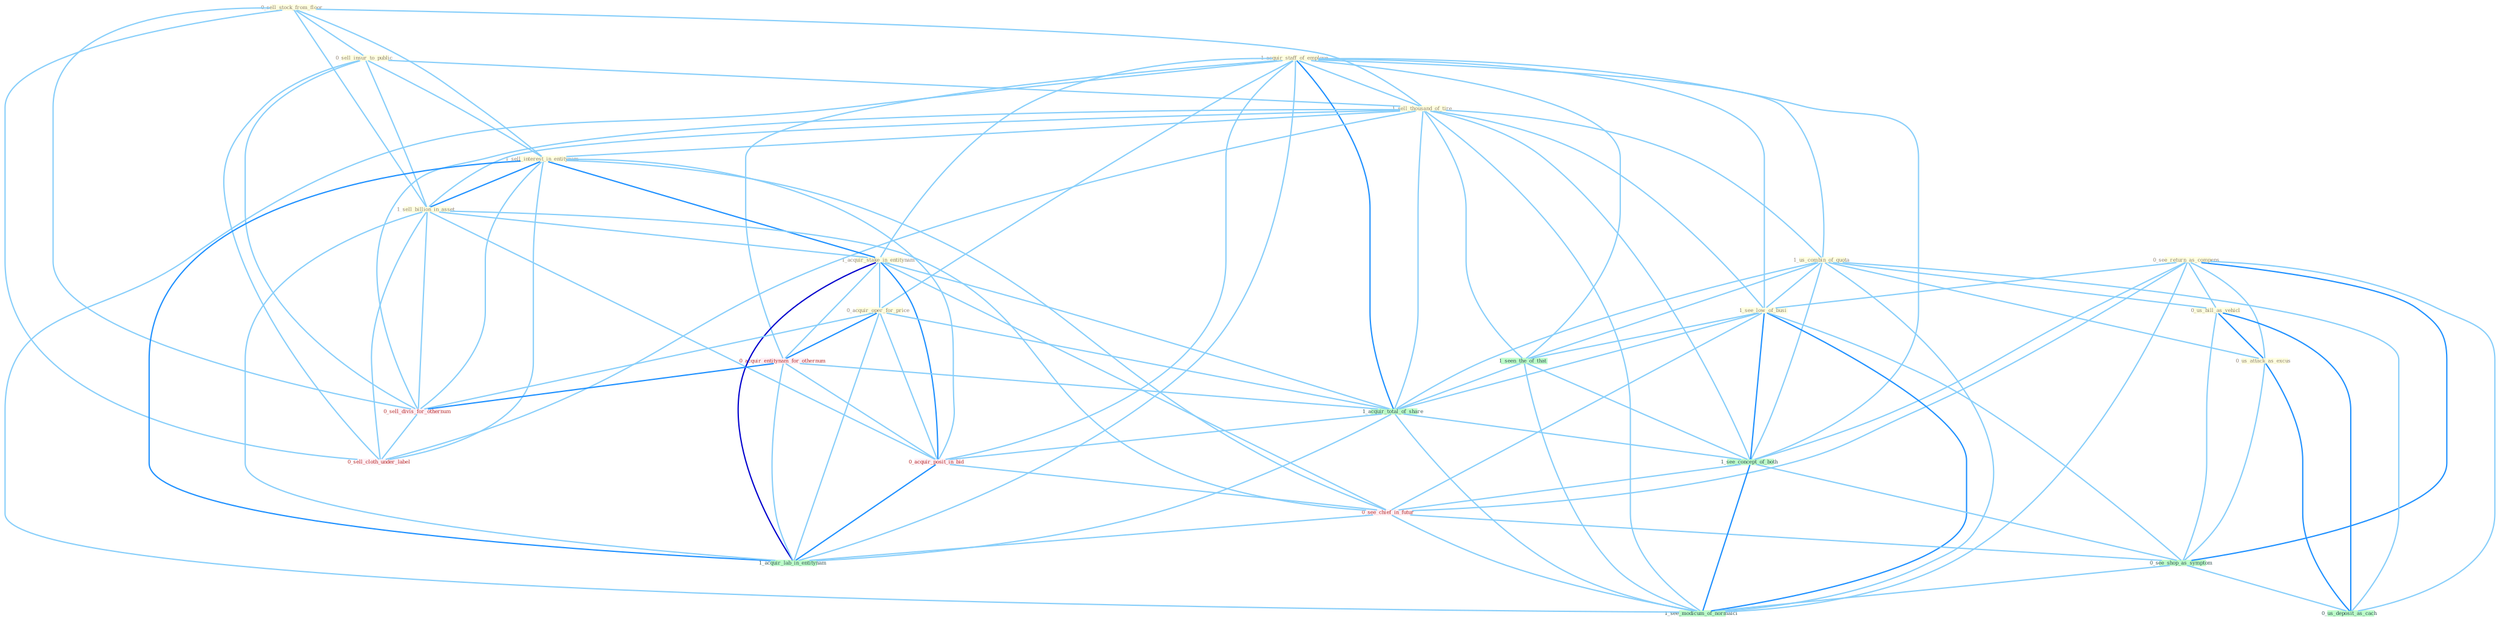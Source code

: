 Graph G{ 
    node
    [shape=polygon,style=filled,width=.5,height=.06,color="#BDFCC9",fixedsize=true,fontsize=4,
    fontcolor="#2f4f4f"];
    {node
    [color="#ffffe0", fontcolor="#8b7d6b"] "0_sell_stock_from_floor " "0_sell_insur_to_public " "1_acquir_staff_of_employe " "1_sell_thousand_of_tire " "0_see_return_as_compens " "1_sell_interest_in_entitynam " "1_sell_billion_in_asset " "1_us_combin_of_quota " "1_see_low_of_busi " "1_acquir_stake_in_entitynam " "0_us_bill_as_vehicl " "0_us_attack_as_excus " "0_acquir_oper_for_price "}
{node [color="#fff0f5", fontcolor="#b22222"] "0_acquir_entitynam_for_othernum " "0_sell_divis_for_othernum " "0_sell_cloth_under_label " "0_acquir_posit_in_bid " "0_see_chief_in_futur "}
edge [color="#B0E2FF"];

	"0_sell_stock_from_floor " -- "0_sell_insur_to_public " [w="1", color="#87cefa" ];
	"0_sell_stock_from_floor " -- "1_sell_thousand_of_tire " [w="1", color="#87cefa" ];
	"0_sell_stock_from_floor " -- "1_sell_interest_in_entitynam " [w="1", color="#87cefa" ];
	"0_sell_stock_from_floor " -- "1_sell_billion_in_asset " [w="1", color="#87cefa" ];
	"0_sell_stock_from_floor " -- "0_sell_divis_for_othernum " [w="1", color="#87cefa" ];
	"0_sell_stock_from_floor " -- "0_sell_cloth_under_label " [w="1", color="#87cefa" ];
	"0_sell_insur_to_public " -- "1_sell_thousand_of_tire " [w="1", color="#87cefa" ];
	"0_sell_insur_to_public " -- "1_sell_interest_in_entitynam " [w="1", color="#87cefa" ];
	"0_sell_insur_to_public " -- "1_sell_billion_in_asset " [w="1", color="#87cefa" ];
	"0_sell_insur_to_public " -- "0_sell_divis_for_othernum " [w="1", color="#87cefa" ];
	"0_sell_insur_to_public " -- "0_sell_cloth_under_label " [w="1", color="#87cefa" ];
	"1_acquir_staff_of_employe " -- "1_sell_thousand_of_tire " [w="1", color="#87cefa" ];
	"1_acquir_staff_of_employe " -- "1_us_combin_of_quota " [w="1", color="#87cefa" ];
	"1_acquir_staff_of_employe " -- "1_see_low_of_busi " [w="1", color="#87cefa" ];
	"1_acquir_staff_of_employe " -- "1_acquir_stake_in_entitynam " [w="1", color="#87cefa" ];
	"1_acquir_staff_of_employe " -- "0_acquir_oper_for_price " [w="1", color="#87cefa" ];
	"1_acquir_staff_of_employe " -- "0_acquir_entitynam_for_othernum " [w="1", color="#87cefa" ];
	"1_acquir_staff_of_employe " -- "1_seen_the_of_that " [w="1", color="#87cefa" ];
	"1_acquir_staff_of_employe " -- "1_acquir_total_of_share " [w="2", color="#1e90ff" , len=0.8];
	"1_acquir_staff_of_employe " -- "0_acquir_posit_in_bid " [w="1", color="#87cefa" ];
	"1_acquir_staff_of_employe " -- "1_see_concept_of_both " [w="1", color="#87cefa" ];
	"1_acquir_staff_of_employe " -- "1_acquir_lab_in_entitynam " [w="1", color="#87cefa" ];
	"1_acquir_staff_of_employe " -- "1_see_modicum_of_normalci " [w="1", color="#87cefa" ];
	"1_sell_thousand_of_tire " -- "1_sell_interest_in_entitynam " [w="1", color="#87cefa" ];
	"1_sell_thousand_of_tire " -- "1_sell_billion_in_asset " [w="1", color="#87cefa" ];
	"1_sell_thousand_of_tire " -- "1_us_combin_of_quota " [w="1", color="#87cefa" ];
	"1_sell_thousand_of_tire " -- "1_see_low_of_busi " [w="1", color="#87cefa" ];
	"1_sell_thousand_of_tire " -- "1_seen_the_of_that " [w="1", color="#87cefa" ];
	"1_sell_thousand_of_tire " -- "0_sell_divis_for_othernum " [w="1", color="#87cefa" ];
	"1_sell_thousand_of_tire " -- "1_acquir_total_of_share " [w="1", color="#87cefa" ];
	"1_sell_thousand_of_tire " -- "0_sell_cloth_under_label " [w="1", color="#87cefa" ];
	"1_sell_thousand_of_tire " -- "1_see_concept_of_both " [w="1", color="#87cefa" ];
	"1_sell_thousand_of_tire " -- "1_see_modicum_of_normalci " [w="1", color="#87cefa" ];
	"0_see_return_as_compens " -- "1_see_low_of_busi " [w="1", color="#87cefa" ];
	"0_see_return_as_compens " -- "0_us_bill_as_vehicl " [w="1", color="#87cefa" ];
	"0_see_return_as_compens " -- "0_us_attack_as_excus " [w="1", color="#87cefa" ];
	"0_see_return_as_compens " -- "1_see_concept_of_both " [w="1", color="#87cefa" ];
	"0_see_return_as_compens " -- "0_see_chief_in_futur " [w="1", color="#87cefa" ];
	"0_see_return_as_compens " -- "0_see_shop_as_symptom " [w="2", color="#1e90ff" , len=0.8];
	"0_see_return_as_compens " -- "0_us_deposit_as_cach " [w="1", color="#87cefa" ];
	"0_see_return_as_compens " -- "1_see_modicum_of_normalci " [w="1", color="#87cefa" ];
	"1_sell_interest_in_entitynam " -- "1_sell_billion_in_asset " [w="2", color="#1e90ff" , len=0.8];
	"1_sell_interest_in_entitynam " -- "1_acquir_stake_in_entitynam " [w="2", color="#1e90ff" , len=0.8];
	"1_sell_interest_in_entitynam " -- "0_sell_divis_for_othernum " [w="1", color="#87cefa" ];
	"1_sell_interest_in_entitynam " -- "0_sell_cloth_under_label " [w="1", color="#87cefa" ];
	"1_sell_interest_in_entitynam " -- "0_acquir_posit_in_bid " [w="1", color="#87cefa" ];
	"1_sell_interest_in_entitynam " -- "0_see_chief_in_futur " [w="1", color="#87cefa" ];
	"1_sell_interest_in_entitynam " -- "1_acquir_lab_in_entitynam " [w="2", color="#1e90ff" , len=0.8];
	"1_sell_billion_in_asset " -- "1_acquir_stake_in_entitynam " [w="1", color="#87cefa" ];
	"1_sell_billion_in_asset " -- "0_sell_divis_for_othernum " [w="1", color="#87cefa" ];
	"1_sell_billion_in_asset " -- "0_sell_cloth_under_label " [w="1", color="#87cefa" ];
	"1_sell_billion_in_asset " -- "0_acquir_posit_in_bid " [w="1", color="#87cefa" ];
	"1_sell_billion_in_asset " -- "0_see_chief_in_futur " [w="1", color="#87cefa" ];
	"1_sell_billion_in_asset " -- "1_acquir_lab_in_entitynam " [w="1", color="#87cefa" ];
	"1_us_combin_of_quota " -- "1_see_low_of_busi " [w="1", color="#87cefa" ];
	"1_us_combin_of_quota " -- "0_us_bill_as_vehicl " [w="1", color="#87cefa" ];
	"1_us_combin_of_quota " -- "0_us_attack_as_excus " [w="1", color="#87cefa" ];
	"1_us_combin_of_quota " -- "1_seen_the_of_that " [w="1", color="#87cefa" ];
	"1_us_combin_of_quota " -- "1_acquir_total_of_share " [w="1", color="#87cefa" ];
	"1_us_combin_of_quota " -- "1_see_concept_of_both " [w="1", color="#87cefa" ];
	"1_us_combin_of_quota " -- "0_us_deposit_as_cach " [w="1", color="#87cefa" ];
	"1_us_combin_of_quota " -- "1_see_modicum_of_normalci " [w="1", color="#87cefa" ];
	"1_see_low_of_busi " -- "1_seen_the_of_that " [w="1", color="#87cefa" ];
	"1_see_low_of_busi " -- "1_acquir_total_of_share " [w="1", color="#87cefa" ];
	"1_see_low_of_busi " -- "1_see_concept_of_both " [w="2", color="#1e90ff" , len=0.8];
	"1_see_low_of_busi " -- "0_see_chief_in_futur " [w="1", color="#87cefa" ];
	"1_see_low_of_busi " -- "0_see_shop_as_symptom " [w="1", color="#87cefa" ];
	"1_see_low_of_busi " -- "1_see_modicum_of_normalci " [w="2", color="#1e90ff" , len=0.8];
	"1_acquir_stake_in_entitynam " -- "0_acquir_oper_for_price " [w="1", color="#87cefa" ];
	"1_acquir_stake_in_entitynam " -- "0_acquir_entitynam_for_othernum " [w="1", color="#87cefa" ];
	"1_acquir_stake_in_entitynam " -- "1_acquir_total_of_share " [w="1", color="#87cefa" ];
	"1_acquir_stake_in_entitynam " -- "0_acquir_posit_in_bid " [w="2", color="#1e90ff" , len=0.8];
	"1_acquir_stake_in_entitynam " -- "0_see_chief_in_futur " [w="1", color="#87cefa" ];
	"1_acquir_stake_in_entitynam " -- "1_acquir_lab_in_entitynam " [w="3", color="#0000cd" , len=0.6];
	"0_us_bill_as_vehicl " -- "0_us_attack_as_excus " [w="2", color="#1e90ff" , len=0.8];
	"0_us_bill_as_vehicl " -- "0_see_shop_as_symptom " [w="1", color="#87cefa" ];
	"0_us_bill_as_vehicl " -- "0_us_deposit_as_cach " [w="2", color="#1e90ff" , len=0.8];
	"0_us_attack_as_excus " -- "0_see_shop_as_symptom " [w="1", color="#87cefa" ];
	"0_us_attack_as_excus " -- "0_us_deposit_as_cach " [w="2", color="#1e90ff" , len=0.8];
	"0_acquir_oper_for_price " -- "0_acquir_entitynam_for_othernum " [w="2", color="#1e90ff" , len=0.8];
	"0_acquir_oper_for_price " -- "0_sell_divis_for_othernum " [w="1", color="#87cefa" ];
	"0_acquir_oper_for_price " -- "1_acquir_total_of_share " [w="1", color="#87cefa" ];
	"0_acquir_oper_for_price " -- "0_acquir_posit_in_bid " [w="1", color="#87cefa" ];
	"0_acquir_oper_for_price " -- "1_acquir_lab_in_entitynam " [w="1", color="#87cefa" ];
	"0_acquir_entitynam_for_othernum " -- "0_sell_divis_for_othernum " [w="2", color="#1e90ff" , len=0.8];
	"0_acquir_entitynam_for_othernum " -- "1_acquir_total_of_share " [w="1", color="#87cefa" ];
	"0_acquir_entitynam_for_othernum " -- "0_acquir_posit_in_bid " [w="1", color="#87cefa" ];
	"0_acquir_entitynam_for_othernum " -- "1_acquir_lab_in_entitynam " [w="1", color="#87cefa" ];
	"1_seen_the_of_that " -- "1_acquir_total_of_share " [w="1", color="#87cefa" ];
	"1_seen_the_of_that " -- "1_see_concept_of_both " [w="1", color="#87cefa" ];
	"1_seen_the_of_that " -- "1_see_modicum_of_normalci " [w="1", color="#87cefa" ];
	"0_sell_divis_for_othernum " -- "0_sell_cloth_under_label " [w="1", color="#87cefa" ];
	"1_acquir_total_of_share " -- "0_acquir_posit_in_bid " [w="1", color="#87cefa" ];
	"1_acquir_total_of_share " -- "1_see_concept_of_both " [w="1", color="#87cefa" ];
	"1_acquir_total_of_share " -- "1_acquir_lab_in_entitynam " [w="1", color="#87cefa" ];
	"1_acquir_total_of_share " -- "1_see_modicum_of_normalci " [w="1", color="#87cefa" ];
	"0_acquir_posit_in_bid " -- "0_see_chief_in_futur " [w="1", color="#87cefa" ];
	"0_acquir_posit_in_bid " -- "1_acquir_lab_in_entitynam " [w="2", color="#1e90ff" , len=0.8];
	"1_see_concept_of_both " -- "0_see_chief_in_futur " [w="1", color="#87cefa" ];
	"1_see_concept_of_both " -- "0_see_shop_as_symptom " [w="1", color="#87cefa" ];
	"1_see_concept_of_both " -- "1_see_modicum_of_normalci " [w="2", color="#1e90ff" , len=0.8];
	"0_see_chief_in_futur " -- "0_see_shop_as_symptom " [w="1", color="#87cefa" ];
	"0_see_chief_in_futur " -- "1_acquir_lab_in_entitynam " [w="1", color="#87cefa" ];
	"0_see_chief_in_futur " -- "1_see_modicum_of_normalci " [w="1", color="#87cefa" ];
	"0_see_shop_as_symptom " -- "0_us_deposit_as_cach " [w="1", color="#87cefa" ];
	"0_see_shop_as_symptom " -- "1_see_modicum_of_normalci " [w="1", color="#87cefa" ];
}
